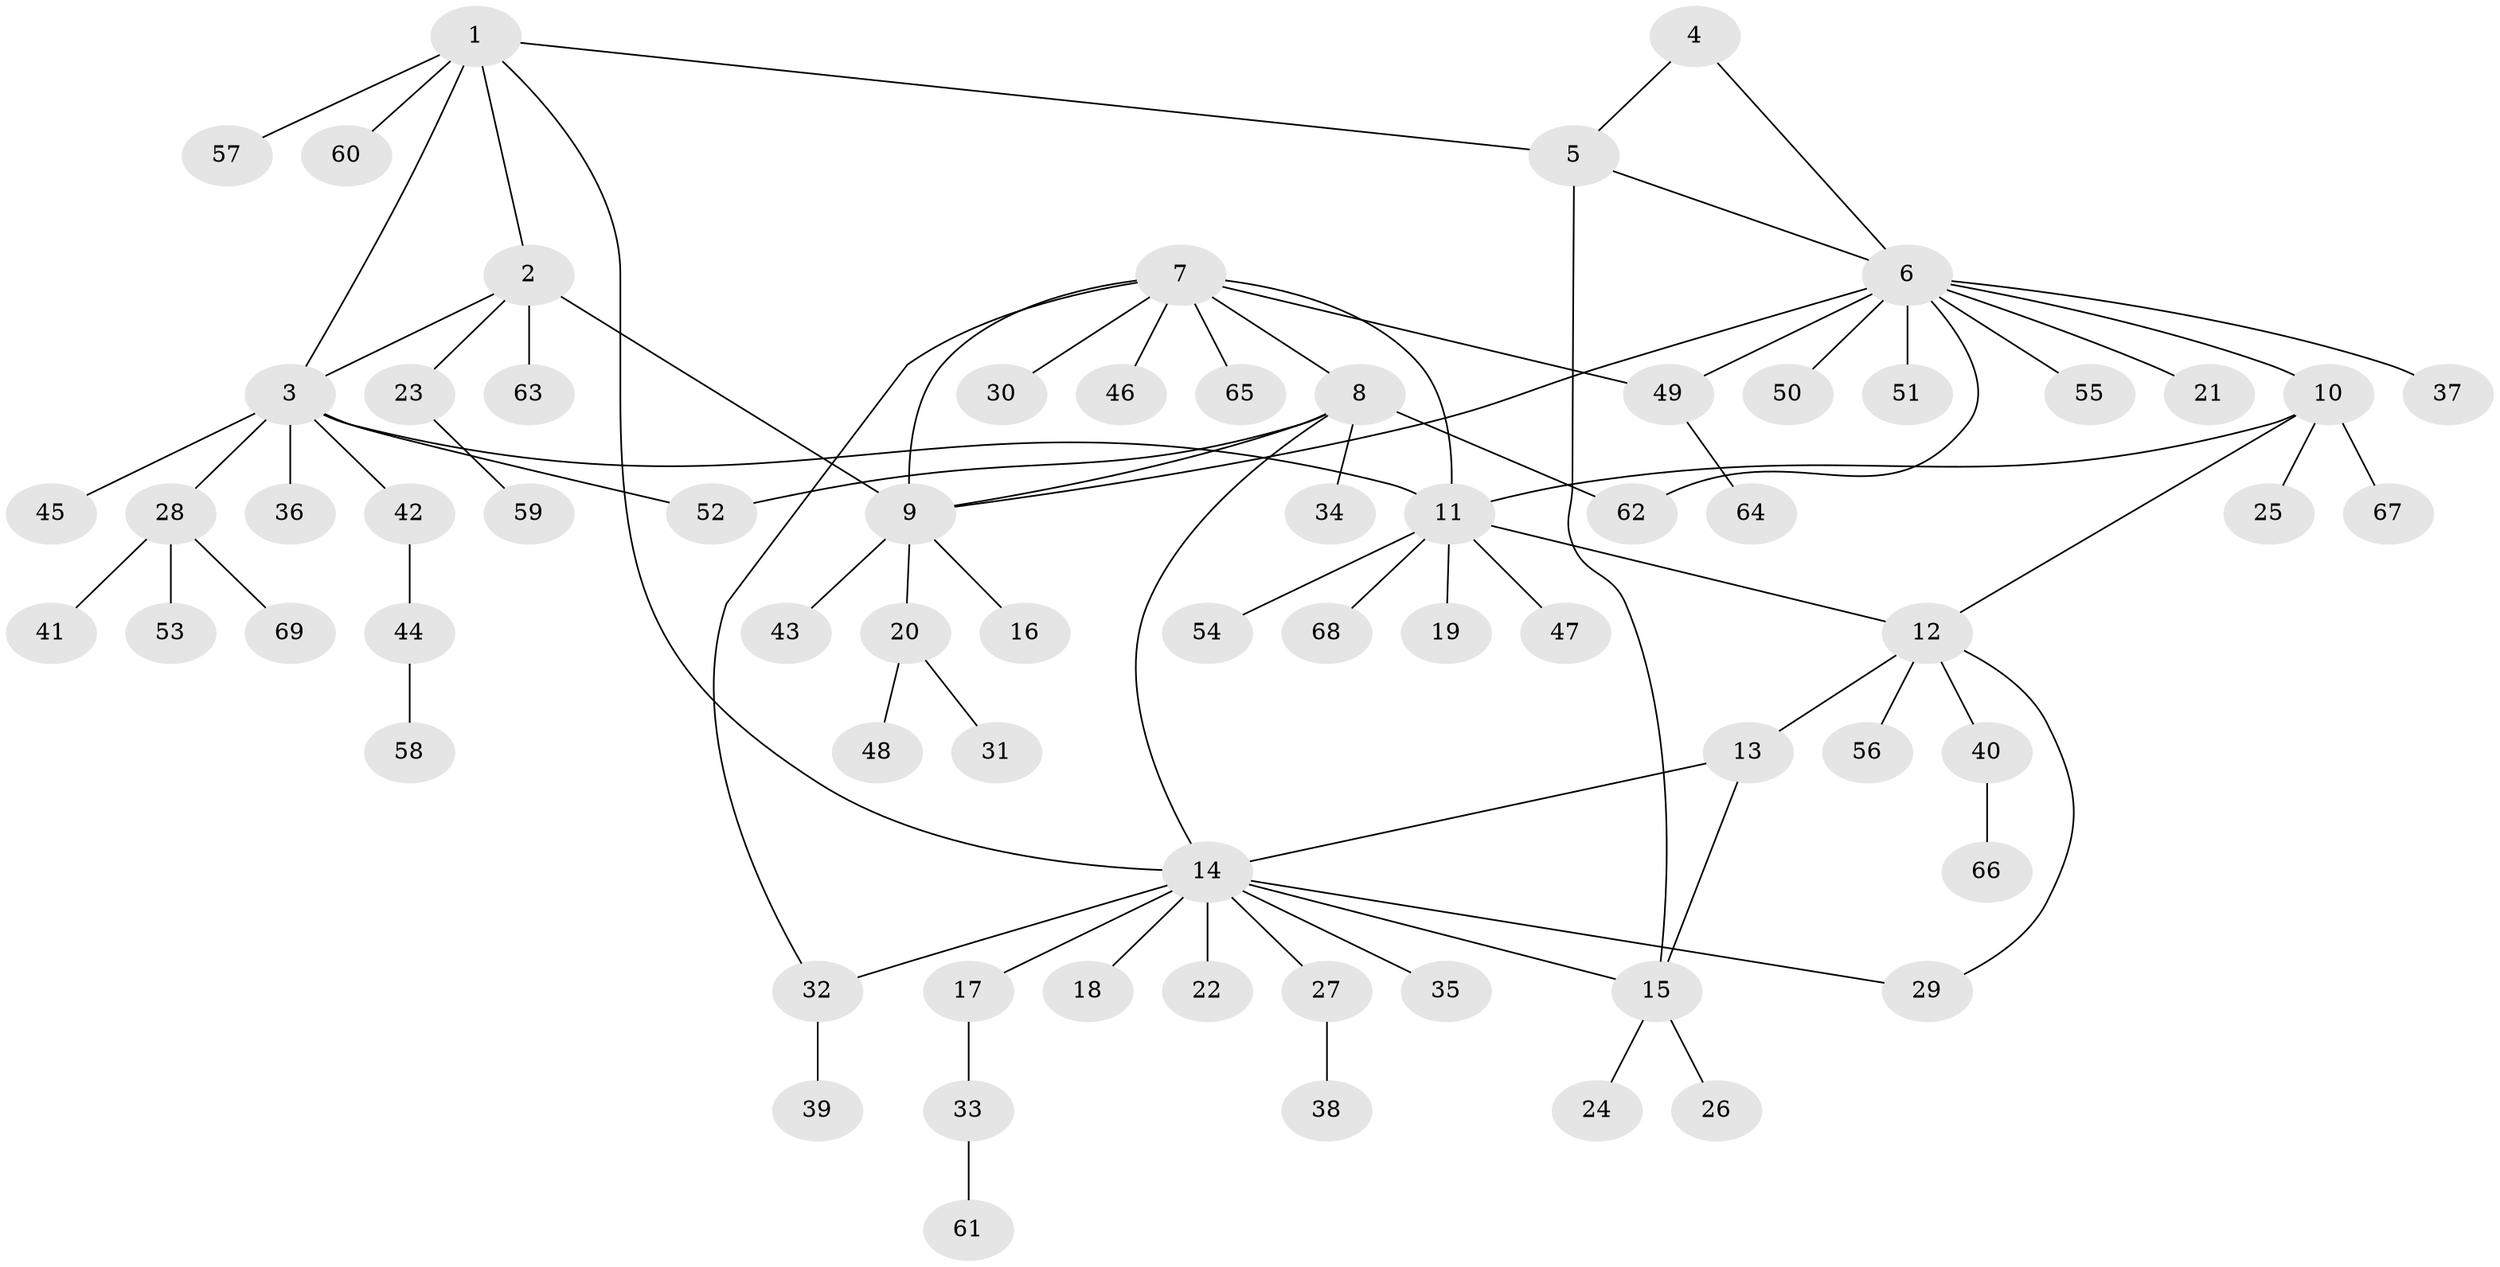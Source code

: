 // Generated by graph-tools (version 1.1) at 2025/15/03/09/25 04:15:55]
// undirected, 69 vertices, 84 edges
graph export_dot {
graph [start="1"]
  node [color=gray90,style=filled];
  1;
  2;
  3;
  4;
  5;
  6;
  7;
  8;
  9;
  10;
  11;
  12;
  13;
  14;
  15;
  16;
  17;
  18;
  19;
  20;
  21;
  22;
  23;
  24;
  25;
  26;
  27;
  28;
  29;
  30;
  31;
  32;
  33;
  34;
  35;
  36;
  37;
  38;
  39;
  40;
  41;
  42;
  43;
  44;
  45;
  46;
  47;
  48;
  49;
  50;
  51;
  52;
  53;
  54;
  55;
  56;
  57;
  58;
  59;
  60;
  61;
  62;
  63;
  64;
  65;
  66;
  67;
  68;
  69;
  1 -- 2;
  1 -- 3;
  1 -- 5;
  1 -- 14;
  1 -- 57;
  1 -- 60;
  2 -- 3;
  2 -- 9;
  2 -- 23;
  2 -- 63;
  3 -- 11;
  3 -- 28;
  3 -- 36;
  3 -- 42;
  3 -- 45;
  3 -- 52;
  4 -- 5;
  4 -- 6;
  5 -- 6;
  5 -- 15;
  6 -- 9;
  6 -- 10;
  6 -- 21;
  6 -- 37;
  6 -- 49;
  6 -- 50;
  6 -- 51;
  6 -- 55;
  6 -- 62;
  7 -- 8;
  7 -- 9;
  7 -- 11;
  7 -- 30;
  7 -- 32;
  7 -- 46;
  7 -- 49;
  7 -- 65;
  8 -- 9;
  8 -- 14;
  8 -- 34;
  8 -- 52;
  8 -- 62;
  9 -- 16;
  9 -- 20;
  9 -- 43;
  10 -- 11;
  10 -- 12;
  10 -- 25;
  10 -- 67;
  11 -- 12;
  11 -- 19;
  11 -- 47;
  11 -- 54;
  11 -- 68;
  12 -- 13;
  12 -- 29;
  12 -- 40;
  12 -- 56;
  13 -- 14;
  13 -- 15;
  14 -- 15;
  14 -- 17;
  14 -- 18;
  14 -- 22;
  14 -- 27;
  14 -- 29;
  14 -- 32;
  14 -- 35;
  15 -- 24;
  15 -- 26;
  17 -- 33;
  20 -- 31;
  20 -- 48;
  23 -- 59;
  27 -- 38;
  28 -- 41;
  28 -- 53;
  28 -- 69;
  32 -- 39;
  33 -- 61;
  40 -- 66;
  42 -- 44;
  44 -- 58;
  49 -- 64;
}
